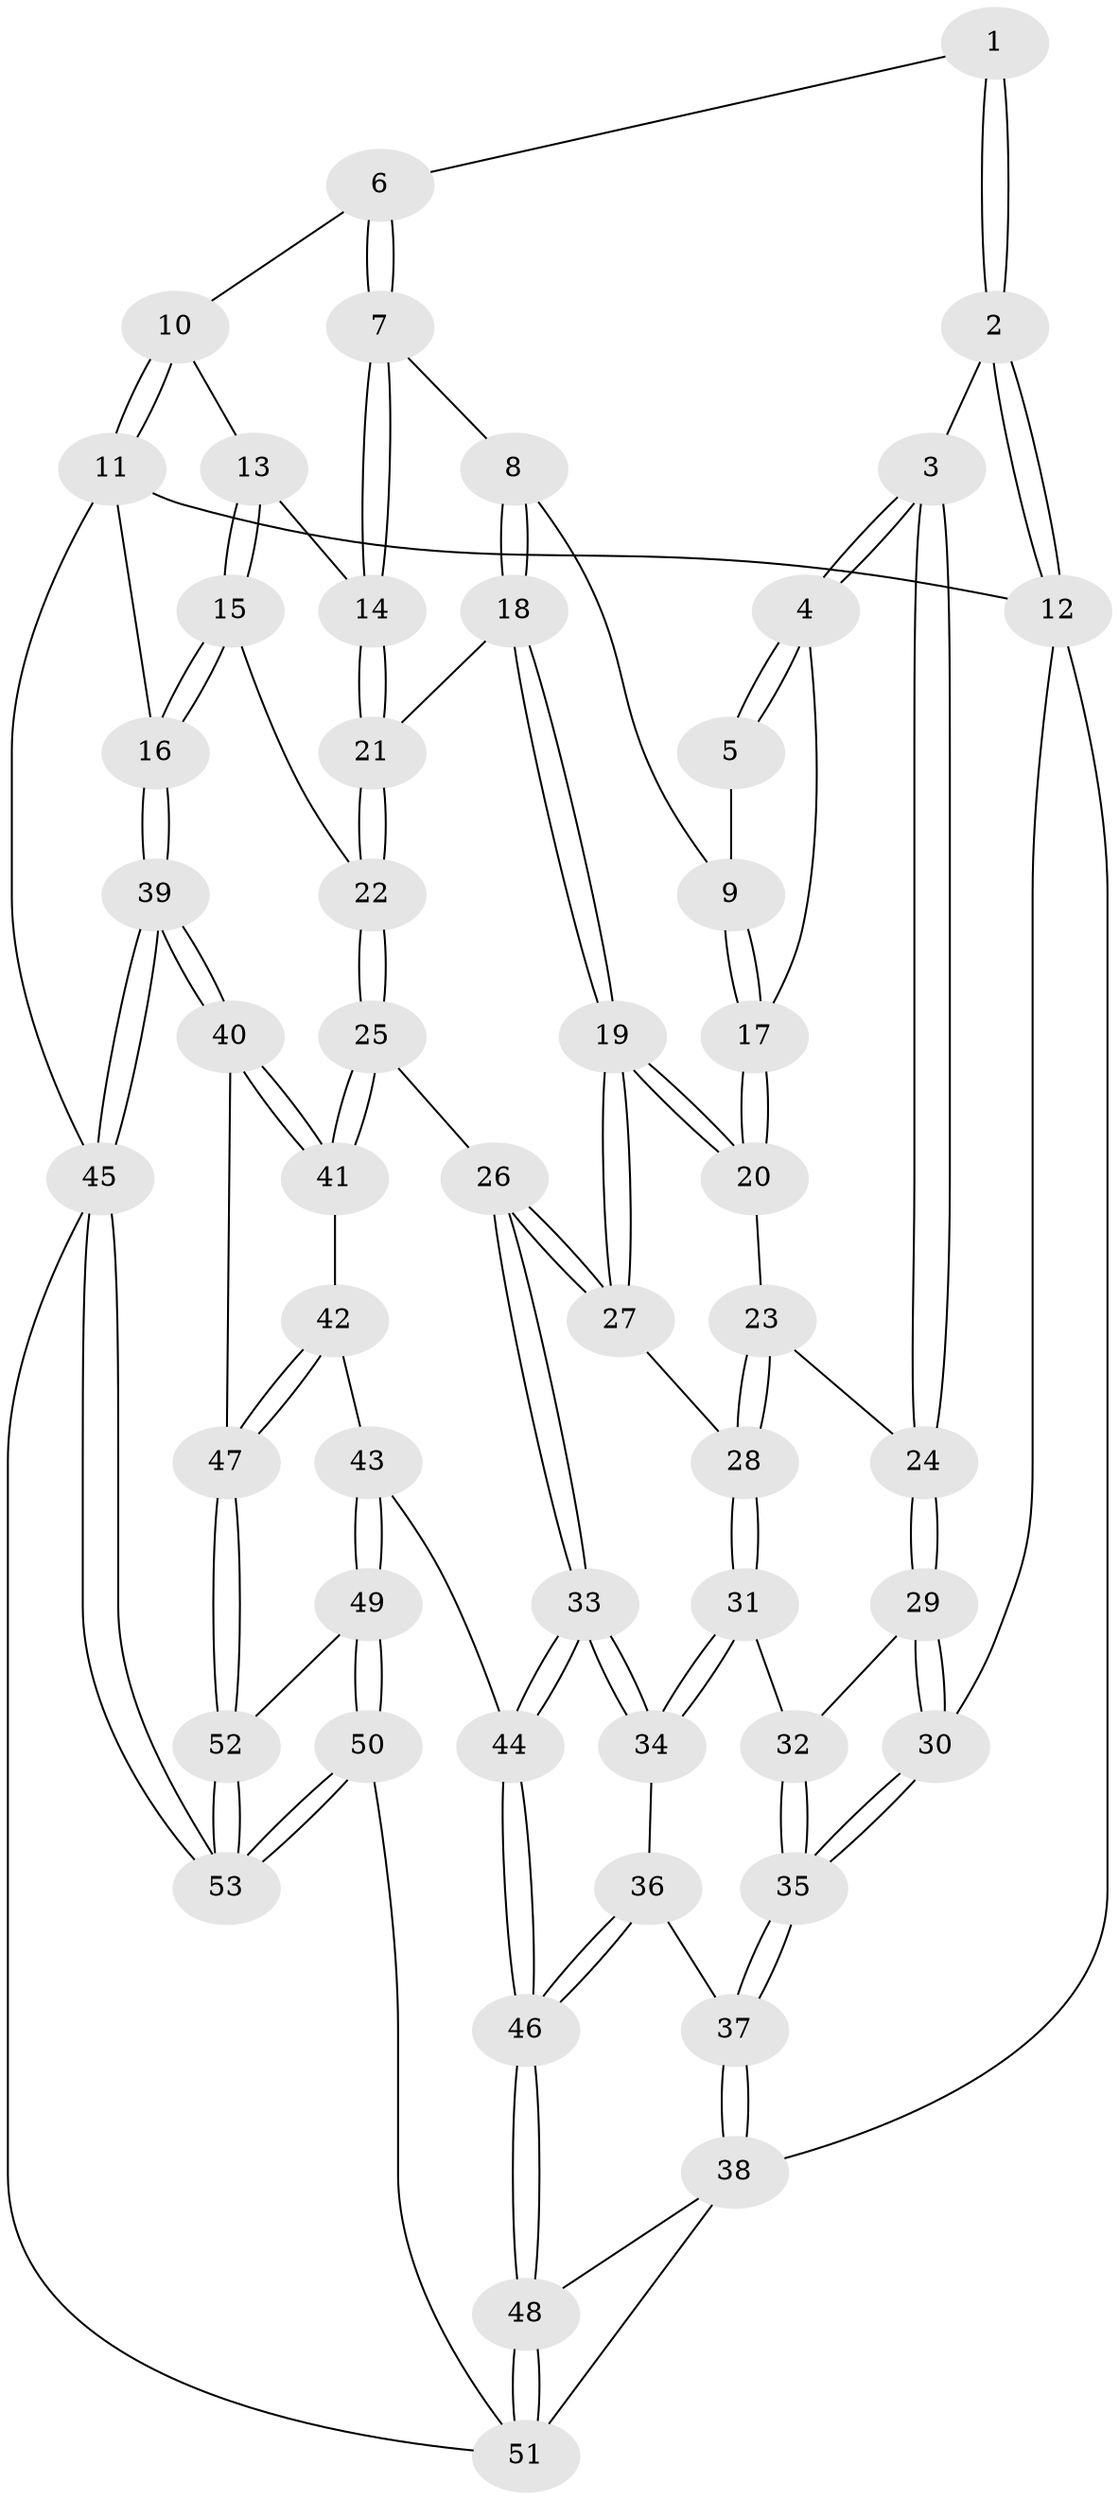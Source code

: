 // Generated by graph-tools (version 1.1) at 2025/01/03/09/25 05:01:03]
// undirected, 53 vertices, 129 edges
graph export_dot {
graph [start="1"]
  node [color=gray90,style=filled];
  1 [pos="+0.5972422272931158+0"];
  2 [pos="+0+0"];
  3 [pos="+0.2854431400824694+0.13133118035757532"];
  4 [pos="+0.38996167625843187+0.11818281357187055"];
  5 [pos="+0.5043393585543189+0"];
  6 [pos="+0.675537349021524+0"];
  7 [pos="+0.6644560190797371+0"];
  8 [pos="+0.6011637345083279+0.1334983839910723"];
  9 [pos="+0.5423170609096436+0.11582938108065721"];
  10 [pos="+0.7571552975340498+0"];
  11 [pos="+1+0"];
  12 [pos="+0+0"];
  13 [pos="+0.7882193960238434+0.08167235403870045"];
  14 [pos="+0.7096921855944343+0.16262703075814075"];
  15 [pos="+0.9595543122240144+0.37253657811902796"];
  16 [pos="+1+0.3545282360600072"];
  17 [pos="+0.4702561348089525+0.17878295114638187"];
  18 [pos="+0.6189207829325354+0.18570061188126538"];
  19 [pos="+0.5126579997093492+0.24331482873291754"];
  20 [pos="+0.48212014182221+0.19930368759642209"];
  21 [pos="+0.7045755613558609+0.21355717423760523"];
  22 [pos="+0.8564779508205522+0.3999637438139005"];
  23 [pos="+0.3610252344202495+0.2687859865099237"];
  24 [pos="+0.2821012033899605+0.20923239778016392"];
  25 [pos="+0.8416229531394134+0.41109632313927447"];
  26 [pos="+0.5169638525055488+0.3459567548269201"];
  27 [pos="+0.5059321516637718+0.31628496381448046"];
  28 [pos="+0.38179534585335895+0.28844486660441543"];
  29 [pos="+0.21502388791074692+0.3319415226995579"];
  30 [pos="+0+0.3418243113527032"];
  31 [pos="+0.3181782995004034+0.48376243573483896"];
  32 [pos="+0.29791293573738375+0.4569629324092307"];
  33 [pos="+0.3856017822722714+0.544436602991406"];
  34 [pos="+0.329486340955459+0.505972281857332"];
  35 [pos="+0+0.4447088362433202"];
  36 [pos="+0.04594298566978694+0.5768606276320477"];
  37 [pos="+0+0.5123594130619992"];
  38 [pos="+0+0.7492120175669232"];
  39 [pos="+1+0.6931593231606513"];
  40 [pos="+0.898300131536025+0.7818772210985991"];
  41 [pos="+0.73099233223372+0.587321861632172"];
  42 [pos="+0.6916744401029363+0.6140770817927926"];
  43 [pos="+0.5665580324789903+0.6937732855207036"];
  44 [pos="+0.41490756566533393+0.6089323227348938"];
  45 [pos="+1+1"];
  46 [pos="+0.2176757203881779+0.7783396084434611"];
  47 [pos="+0.8457275835358592+0.8977531905974381"];
  48 [pos="+0.18997758829481193+0.8782793398085789"];
  49 [pos="+0.5689230989001176+0.729897888838775"];
  50 [pos="+0.388249956591398+1"];
  51 [pos="+0.27703453904534986+1"];
  52 [pos="+0.8126431024554177+0.981262232739318"];
  53 [pos="+0.8748811728182718+1"];
  1 -- 2;
  1 -- 2;
  1 -- 6;
  2 -- 3;
  2 -- 12;
  2 -- 12;
  3 -- 4;
  3 -- 4;
  3 -- 24;
  3 -- 24;
  4 -- 5;
  4 -- 5;
  4 -- 17;
  5 -- 9;
  6 -- 7;
  6 -- 7;
  6 -- 10;
  7 -- 8;
  7 -- 14;
  7 -- 14;
  8 -- 9;
  8 -- 18;
  8 -- 18;
  9 -- 17;
  9 -- 17;
  10 -- 11;
  10 -- 11;
  10 -- 13;
  11 -- 12;
  11 -- 16;
  11 -- 45;
  12 -- 30;
  12 -- 38;
  13 -- 14;
  13 -- 15;
  13 -- 15;
  14 -- 21;
  14 -- 21;
  15 -- 16;
  15 -- 16;
  15 -- 22;
  16 -- 39;
  16 -- 39;
  17 -- 20;
  17 -- 20;
  18 -- 19;
  18 -- 19;
  18 -- 21;
  19 -- 20;
  19 -- 20;
  19 -- 27;
  19 -- 27;
  20 -- 23;
  21 -- 22;
  21 -- 22;
  22 -- 25;
  22 -- 25;
  23 -- 24;
  23 -- 28;
  23 -- 28;
  24 -- 29;
  24 -- 29;
  25 -- 26;
  25 -- 41;
  25 -- 41;
  26 -- 27;
  26 -- 27;
  26 -- 33;
  26 -- 33;
  27 -- 28;
  28 -- 31;
  28 -- 31;
  29 -- 30;
  29 -- 30;
  29 -- 32;
  30 -- 35;
  30 -- 35;
  31 -- 32;
  31 -- 34;
  31 -- 34;
  32 -- 35;
  32 -- 35;
  33 -- 34;
  33 -- 34;
  33 -- 44;
  33 -- 44;
  34 -- 36;
  35 -- 37;
  35 -- 37;
  36 -- 37;
  36 -- 46;
  36 -- 46;
  37 -- 38;
  37 -- 38;
  38 -- 48;
  38 -- 51;
  39 -- 40;
  39 -- 40;
  39 -- 45;
  39 -- 45;
  40 -- 41;
  40 -- 41;
  40 -- 47;
  41 -- 42;
  42 -- 43;
  42 -- 47;
  42 -- 47;
  43 -- 44;
  43 -- 49;
  43 -- 49;
  44 -- 46;
  44 -- 46;
  45 -- 53;
  45 -- 53;
  45 -- 51;
  46 -- 48;
  46 -- 48;
  47 -- 52;
  47 -- 52;
  48 -- 51;
  48 -- 51;
  49 -- 50;
  49 -- 50;
  49 -- 52;
  50 -- 51;
  50 -- 53;
  50 -- 53;
  52 -- 53;
  52 -- 53;
}
